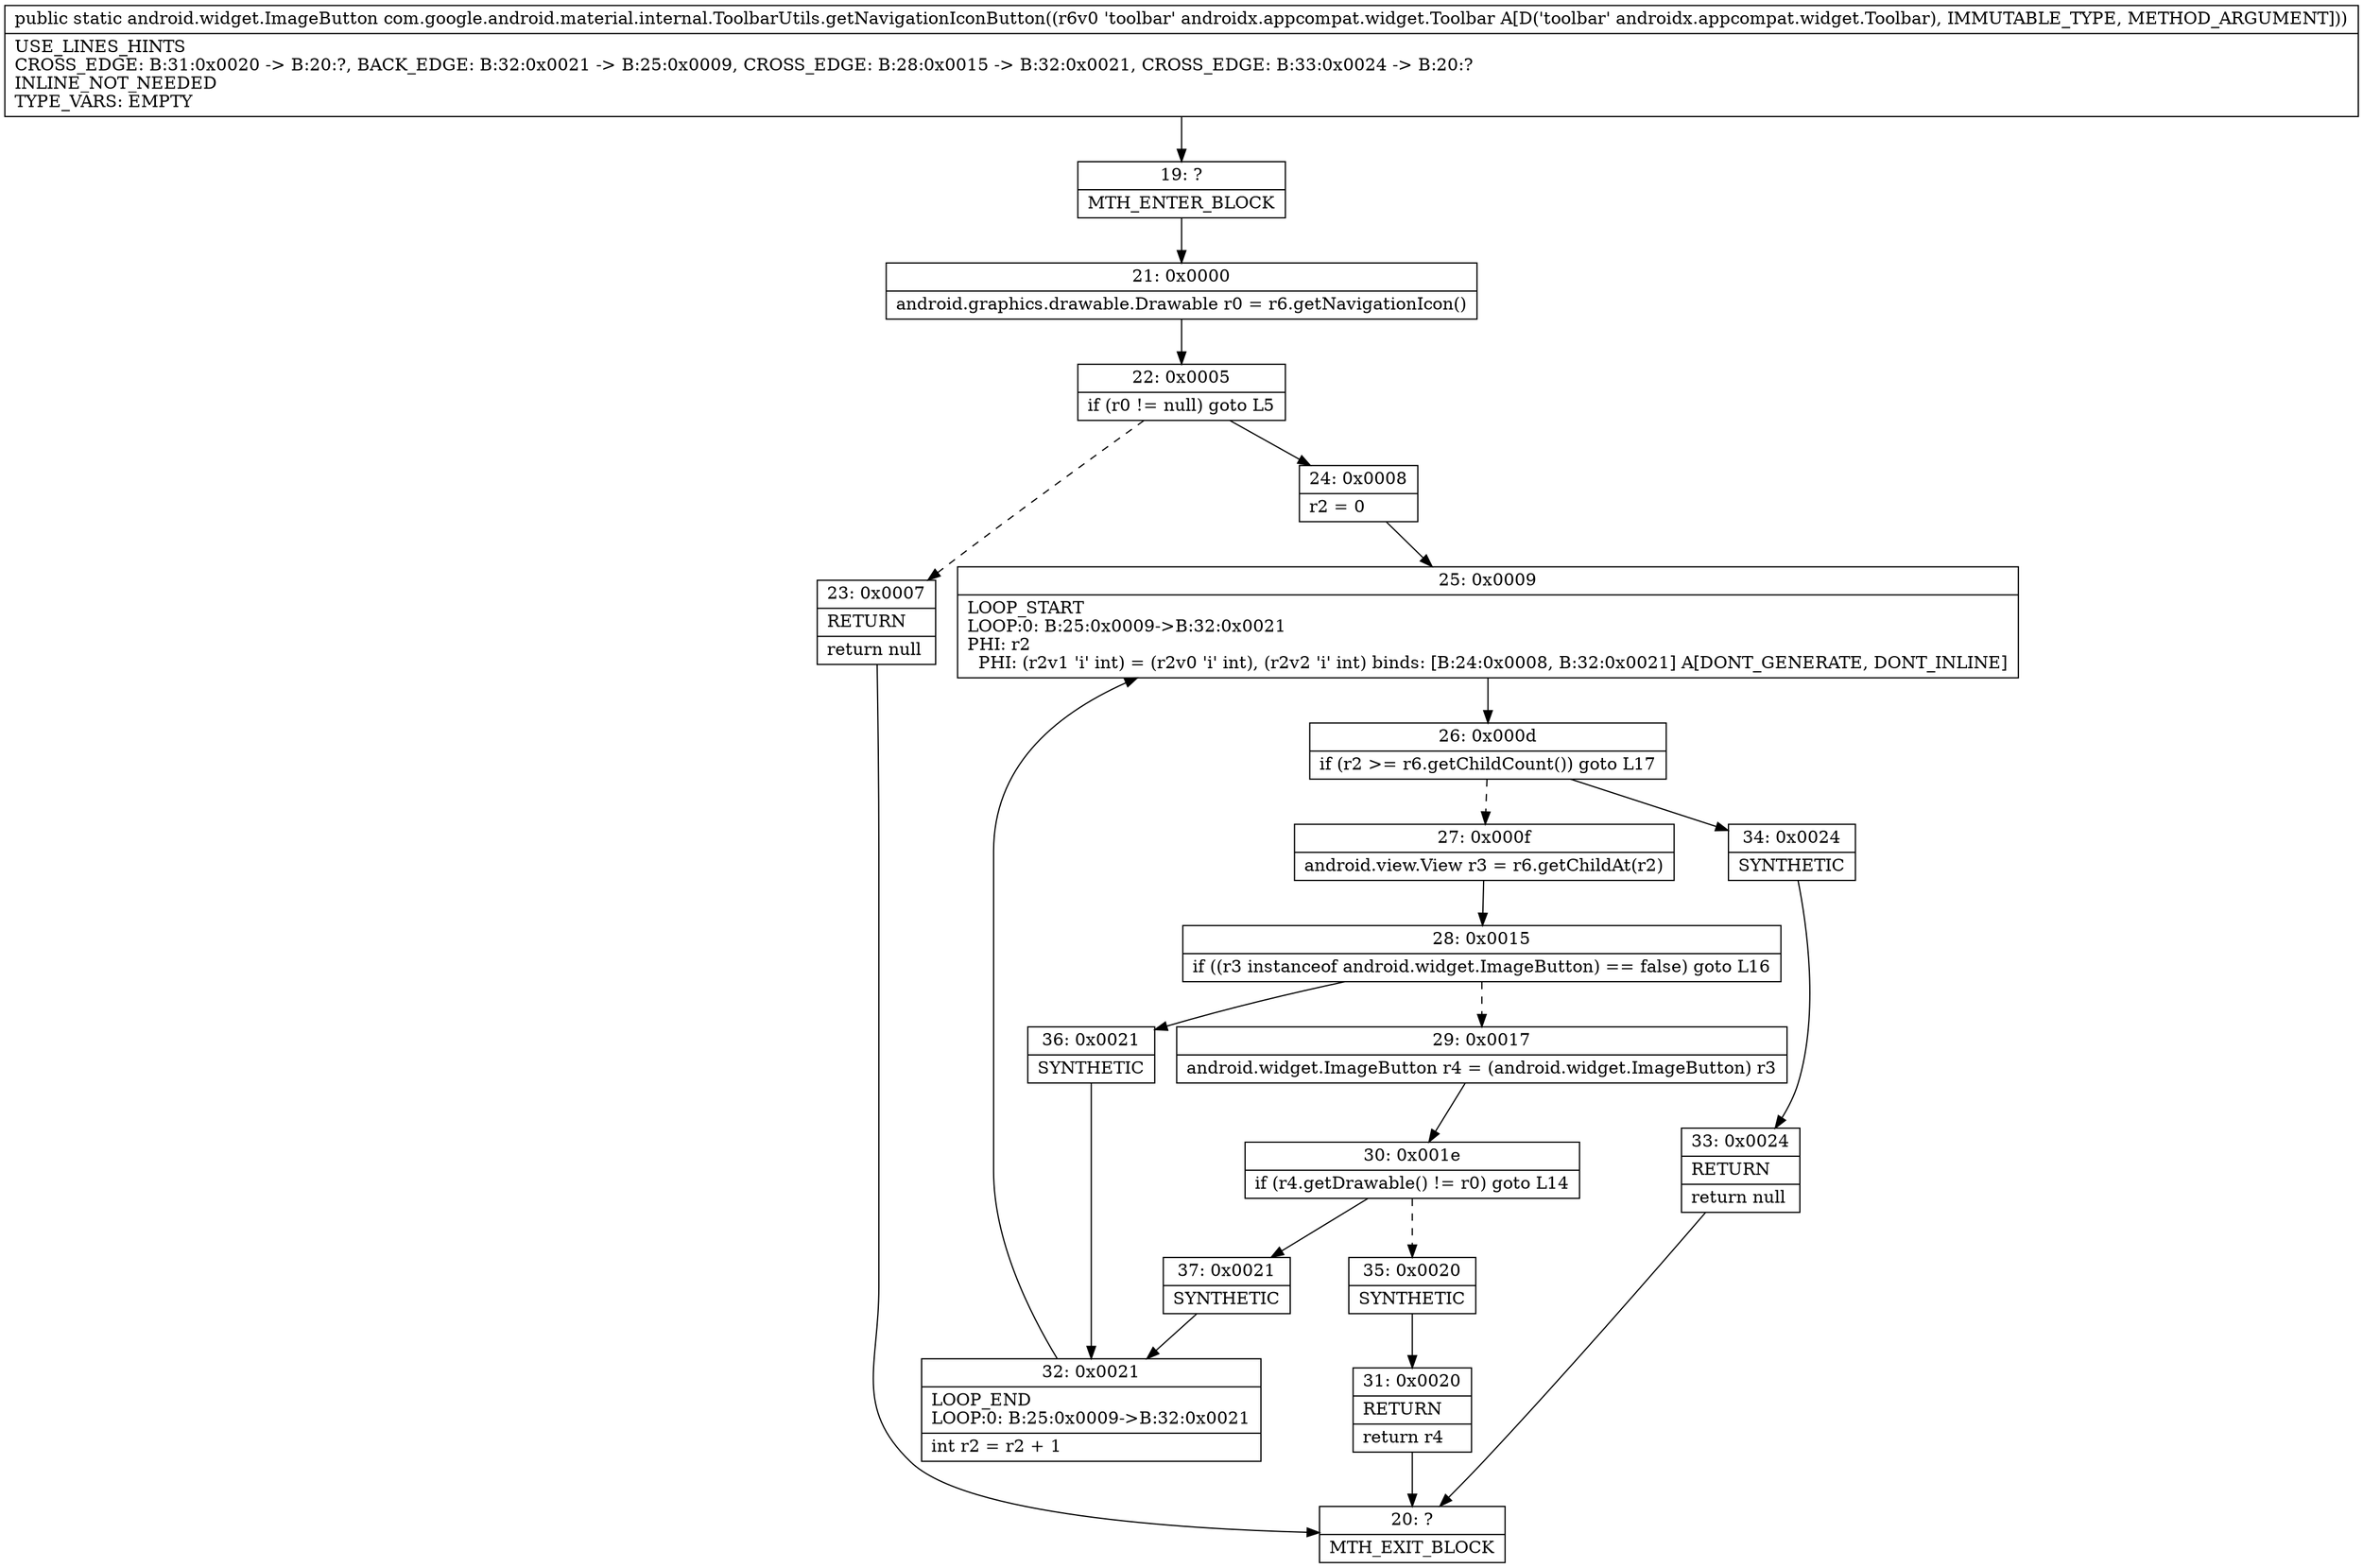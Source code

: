 digraph "CFG forcom.google.android.material.internal.ToolbarUtils.getNavigationIconButton(Landroidx\/appcompat\/widget\/Toolbar;)Landroid\/widget\/ImageButton;" {
Node_19 [shape=record,label="{19\:\ ?|MTH_ENTER_BLOCK\l}"];
Node_21 [shape=record,label="{21\:\ 0x0000|android.graphics.drawable.Drawable r0 = r6.getNavigationIcon()\l}"];
Node_22 [shape=record,label="{22\:\ 0x0005|if (r0 != null) goto L5\l}"];
Node_23 [shape=record,label="{23\:\ 0x0007|RETURN\l|return null\l}"];
Node_20 [shape=record,label="{20\:\ ?|MTH_EXIT_BLOCK\l}"];
Node_24 [shape=record,label="{24\:\ 0x0008|r2 = 0\l}"];
Node_25 [shape=record,label="{25\:\ 0x0009|LOOP_START\lLOOP:0: B:25:0x0009\-\>B:32:0x0021\lPHI: r2 \l  PHI: (r2v1 'i' int) = (r2v0 'i' int), (r2v2 'i' int) binds: [B:24:0x0008, B:32:0x0021] A[DONT_GENERATE, DONT_INLINE]\l}"];
Node_26 [shape=record,label="{26\:\ 0x000d|if (r2 \>= r6.getChildCount()) goto L17\l}"];
Node_27 [shape=record,label="{27\:\ 0x000f|android.view.View r3 = r6.getChildAt(r2)\l}"];
Node_28 [shape=record,label="{28\:\ 0x0015|if ((r3 instanceof android.widget.ImageButton) == false) goto L16\l}"];
Node_29 [shape=record,label="{29\:\ 0x0017|android.widget.ImageButton r4 = (android.widget.ImageButton) r3\l}"];
Node_30 [shape=record,label="{30\:\ 0x001e|if (r4.getDrawable() != r0) goto L14\l}"];
Node_35 [shape=record,label="{35\:\ 0x0020|SYNTHETIC\l}"];
Node_31 [shape=record,label="{31\:\ 0x0020|RETURN\l|return r4\l}"];
Node_37 [shape=record,label="{37\:\ 0x0021|SYNTHETIC\l}"];
Node_32 [shape=record,label="{32\:\ 0x0021|LOOP_END\lLOOP:0: B:25:0x0009\-\>B:32:0x0021\l|int r2 = r2 + 1\l}"];
Node_36 [shape=record,label="{36\:\ 0x0021|SYNTHETIC\l}"];
Node_34 [shape=record,label="{34\:\ 0x0024|SYNTHETIC\l}"];
Node_33 [shape=record,label="{33\:\ 0x0024|RETURN\l|return null\l}"];
MethodNode[shape=record,label="{public static android.widget.ImageButton com.google.android.material.internal.ToolbarUtils.getNavigationIconButton((r6v0 'toolbar' androidx.appcompat.widget.Toolbar A[D('toolbar' androidx.appcompat.widget.Toolbar), IMMUTABLE_TYPE, METHOD_ARGUMENT]))  | USE_LINES_HINTS\lCROSS_EDGE: B:31:0x0020 \-\> B:20:?, BACK_EDGE: B:32:0x0021 \-\> B:25:0x0009, CROSS_EDGE: B:28:0x0015 \-\> B:32:0x0021, CROSS_EDGE: B:33:0x0024 \-\> B:20:?\lINLINE_NOT_NEEDED\lTYPE_VARS: EMPTY\l}"];
MethodNode -> Node_19;Node_19 -> Node_21;
Node_21 -> Node_22;
Node_22 -> Node_23[style=dashed];
Node_22 -> Node_24;
Node_23 -> Node_20;
Node_24 -> Node_25;
Node_25 -> Node_26;
Node_26 -> Node_27[style=dashed];
Node_26 -> Node_34;
Node_27 -> Node_28;
Node_28 -> Node_29[style=dashed];
Node_28 -> Node_36;
Node_29 -> Node_30;
Node_30 -> Node_35[style=dashed];
Node_30 -> Node_37;
Node_35 -> Node_31;
Node_31 -> Node_20;
Node_37 -> Node_32;
Node_32 -> Node_25;
Node_36 -> Node_32;
Node_34 -> Node_33;
Node_33 -> Node_20;
}

